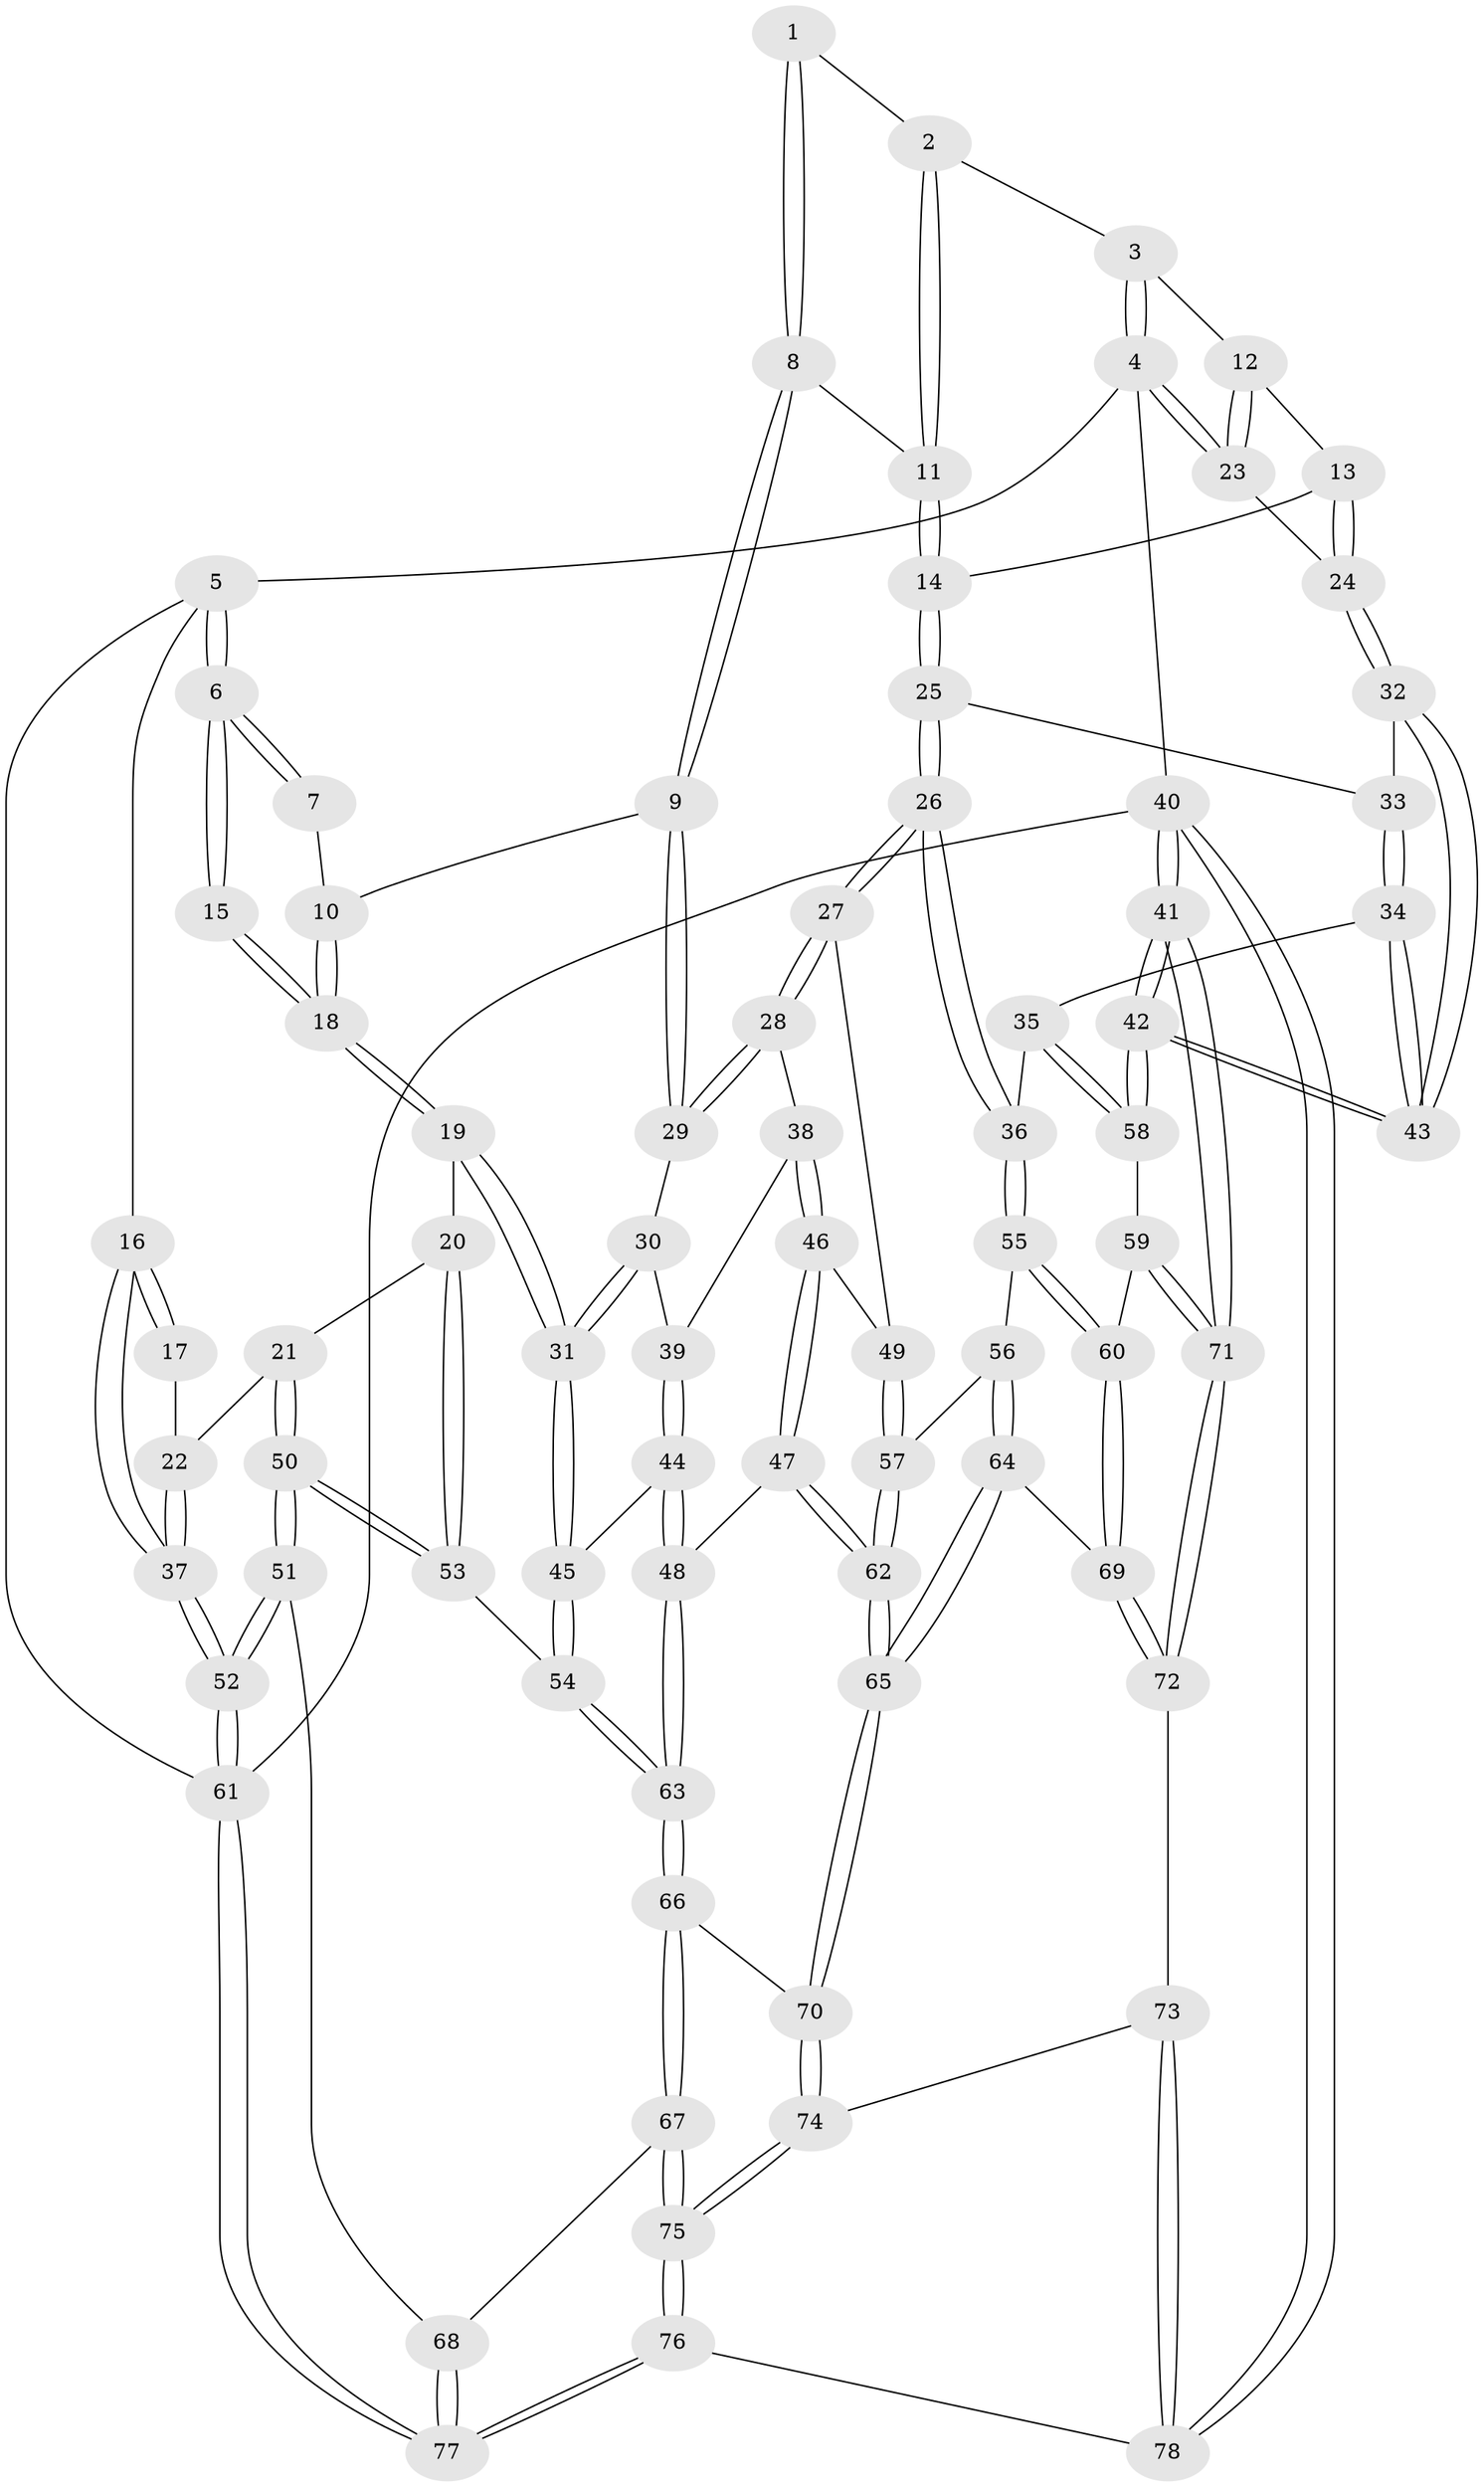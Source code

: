 // Generated by graph-tools (version 1.1) at 2025/03/03/09/25 03:03:17]
// undirected, 78 vertices, 192 edges
graph export_dot {
graph [start="1"]
  node [color=gray90,style=filled];
  1 [pos="+0.44986874904025625+0"];
  2 [pos="+0.6820076336998215+0"];
  3 [pos="+0.7499733170252717+0"];
  4 [pos="+1+0"];
  5 [pos="+0+0"];
  6 [pos="+0+0"];
  7 [pos="+0.3507991102155263+0"];
  8 [pos="+0.4965408947913382+0.2438539379645053"];
  9 [pos="+0.4836750510756694+0.25173475387992617"];
  10 [pos="+0.3355621599885942+0.21821700840983604"];
  11 [pos="+0.5478112235545802+0.220157957210069"];
  12 [pos="+0.7669800399638214+0.20019821143667293"];
  13 [pos="+0.7631037034241913+0.24468978813436637"];
  14 [pos="+0.7502878091015582+0.2873355140763685"];
  15 [pos="+0.09151665668333593+0.14201908137579614"];
  16 [pos="+0+0.3037551885428821"];
  17 [pos="+0.02888301533169934+0.26264827341795194"];
  18 [pos="+0.2304766686783106+0.2829874897090826"];
  19 [pos="+0.20683406882392022+0.3599725219944951"];
  20 [pos="+0.18579714211732135+0.37363714558683936"];
  21 [pos="+0.13524021423893903+0.3898492231500387"];
  22 [pos="+0.02568037912086283+0.37892916272620464"];
  23 [pos="+1+0"];
  24 [pos="+1+0.035739907043311335"];
  25 [pos="+0.7579455775092969+0.3059970405825566"];
  26 [pos="+0.7618382524912589+0.40236502847469535"];
  27 [pos="+0.7289108274751589+0.4159443103744568"];
  28 [pos="+0.6845907237553661+0.41921028775956215"];
  29 [pos="+0.5004534225554159+0.3414995573063009"];
  30 [pos="+0.48339433947452776+0.41633799288519"];
  31 [pos="+0.27572571408598673+0.4310040858742634"];
  32 [pos="+1+0.04656876128670459"];
  33 [pos="+0.9019984848502267+0.27656271015790174"];
  34 [pos="+0.9832303832909269+0.4580986122887454"];
  35 [pos="+0.8409078587152317+0.45785553245900273"];
  36 [pos="+0.8190179651776804+0.4559659588043391"];
  37 [pos="+0+0.3736627676189071"];
  38 [pos="+0.6090127275530122+0.458933403142994"];
  39 [pos="+0.4891639406476099+0.4388741411094341"];
  40 [pos="+1+1"];
  41 [pos="+1+1"];
  42 [pos="+1+0.5209567391851163"];
  43 [pos="+1+0.4776413106804541"];
  44 [pos="+0.47479562951680965+0.5530972848464105"];
  45 [pos="+0.28411542023660685+0.44855229011795206"];
  46 [pos="+0.560920046217744+0.5749835701609024"];
  47 [pos="+0.5307303099507933+0.6197252304563902"];
  48 [pos="+0.4853656862521166+0.5908689529841024"];
  49 [pos="+0.6897701636987027+0.48093543538592226"];
  50 [pos="+0+0.7387191969673149"];
  51 [pos="+0+0.7665909169667747"];
  52 [pos="+0+0.7943445287556632"];
  53 [pos="+0.16822714552453055+0.6200179101782065"];
  54 [pos="+0.2977257144021494+0.6297219392101305"];
  55 [pos="+0.7784542065219746+0.6315778515049089"];
  56 [pos="+0.7431321150752758+0.634868437647137"];
  57 [pos="+0.6519501455380687+0.6065113905728038"];
  58 [pos="+0.916780534319698+0.640365223591054"];
  59 [pos="+0.8499033178423155+0.6922342538623122"];
  60 [pos="+0.7998536751482331+0.6607814392327679"];
  61 [pos="+0+1"];
  62 [pos="+0.5314277398242994+0.6206244951165436"];
  63 [pos="+0.31961729820744966+0.6513365289536136"];
  64 [pos="+0.6733148479773217+0.7143933212803698"];
  65 [pos="+0.5496948450801689+0.754657303656276"];
  66 [pos="+0.3100904291497786+0.8072182003840384"];
  67 [pos="+0.3011755425980948+0.8208933406187469"];
  68 [pos="+0.17358975363091858+0.8363906678474081"];
  69 [pos="+0.7310510830489937+0.7683415797760328"];
  70 [pos="+0.5491596334097658+0.7577366634087762"];
  71 [pos="+1+1"];
  72 [pos="+0.7188756404935499+0.8655157082737459"];
  73 [pos="+0.5970565642213432+0.8604596216051137"];
  74 [pos="+0.589514760716975+0.8515643059591923"];
  75 [pos="+0.3569998242933173+0.9261370475014608"];
  76 [pos="+0.3936480171822828+1"];
  77 [pos="+0.21751802011650392+1"];
  78 [pos="+0.5303453169526614+1"];
  1 -- 2;
  1 -- 8;
  1 -- 8;
  2 -- 3;
  2 -- 11;
  2 -- 11;
  3 -- 4;
  3 -- 4;
  3 -- 12;
  4 -- 5;
  4 -- 23;
  4 -- 23;
  4 -- 40;
  5 -- 6;
  5 -- 6;
  5 -- 16;
  5 -- 61;
  6 -- 7;
  6 -- 7;
  6 -- 15;
  6 -- 15;
  7 -- 10;
  8 -- 9;
  8 -- 9;
  8 -- 11;
  9 -- 10;
  9 -- 29;
  9 -- 29;
  10 -- 18;
  10 -- 18;
  11 -- 14;
  11 -- 14;
  12 -- 13;
  12 -- 23;
  12 -- 23;
  13 -- 14;
  13 -- 24;
  13 -- 24;
  14 -- 25;
  14 -- 25;
  15 -- 18;
  15 -- 18;
  16 -- 17;
  16 -- 17;
  16 -- 37;
  16 -- 37;
  17 -- 22;
  18 -- 19;
  18 -- 19;
  19 -- 20;
  19 -- 31;
  19 -- 31;
  20 -- 21;
  20 -- 53;
  20 -- 53;
  21 -- 22;
  21 -- 50;
  21 -- 50;
  22 -- 37;
  22 -- 37;
  23 -- 24;
  24 -- 32;
  24 -- 32;
  25 -- 26;
  25 -- 26;
  25 -- 33;
  26 -- 27;
  26 -- 27;
  26 -- 36;
  26 -- 36;
  27 -- 28;
  27 -- 28;
  27 -- 49;
  28 -- 29;
  28 -- 29;
  28 -- 38;
  29 -- 30;
  30 -- 31;
  30 -- 31;
  30 -- 39;
  31 -- 45;
  31 -- 45;
  32 -- 33;
  32 -- 43;
  32 -- 43;
  33 -- 34;
  33 -- 34;
  34 -- 35;
  34 -- 43;
  34 -- 43;
  35 -- 36;
  35 -- 58;
  35 -- 58;
  36 -- 55;
  36 -- 55;
  37 -- 52;
  37 -- 52;
  38 -- 39;
  38 -- 46;
  38 -- 46;
  39 -- 44;
  39 -- 44;
  40 -- 41;
  40 -- 41;
  40 -- 78;
  40 -- 78;
  40 -- 61;
  41 -- 42;
  41 -- 42;
  41 -- 71;
  41 -- 71;
  42 -- 43;
  42 -- 43;
  42 -- 58;
  42 -- 58;
  44 -- 45;
  44 -- 48;
  44 -- 48;
  45 -- 54;
  45 -- 54;
  46 -- 47;
  46 -- 47;
  46 -- 49;
  47 -- 48;
  47 -- 62;
  47 -- 62;
  48 -- 63;
  48 -- 63;
  49 -- 57;
  49 -- 57;
  50 -- 51;
  50 -- 51;
  50 -- 53;
  50 -- 53;
  51 -- 52;
  51 -- 52;
  51 -- 68;
  52 -- 61;
  52 -- 61;
  53 -- 54;
  54 -- 63;
  54 -- 63;
  55 -- 56;
  55 -- 60;
  55 -- 60;
  56 -- 57;
  56 -- 64;
  56 -- 64;
  57 -- 62;
  57 -- 62;
  58 -- 59;
  59 -- 60;
  59 -- 71;
  59 -- 71;
  60 -- 69;
  60 -- 69;
  61 -- 77;
  61 -- 77;
  62 -- 65;
  62 -- 65;
  63 -- 66;
  63 -- 66;
  64 -- 65;
  64 -- 65;
  64 -- 69;
  65 -- 70;
  65 -- 70;
  66 -- 67;
  66 -- 67;
  66 -- 70;
  67 -- 68;
  67 -- 75;
  67 -- 75;
  68 -- 77;
  68 -- 77;
  69 -- 72;
  69 -- 72;
  70 -- 74;
  70 -- 74;
  71 -- 72;
  71 -- 72;
  72 -- 73;
  73 -- 74;
  73 -- 78;
  73 -- 78;
  74 -- 75;
  74 -- 75;
  75 -- 76;
  75 -- 76;
  76 -- 77;
  76 -- 77;
  76 -- 78;
}
